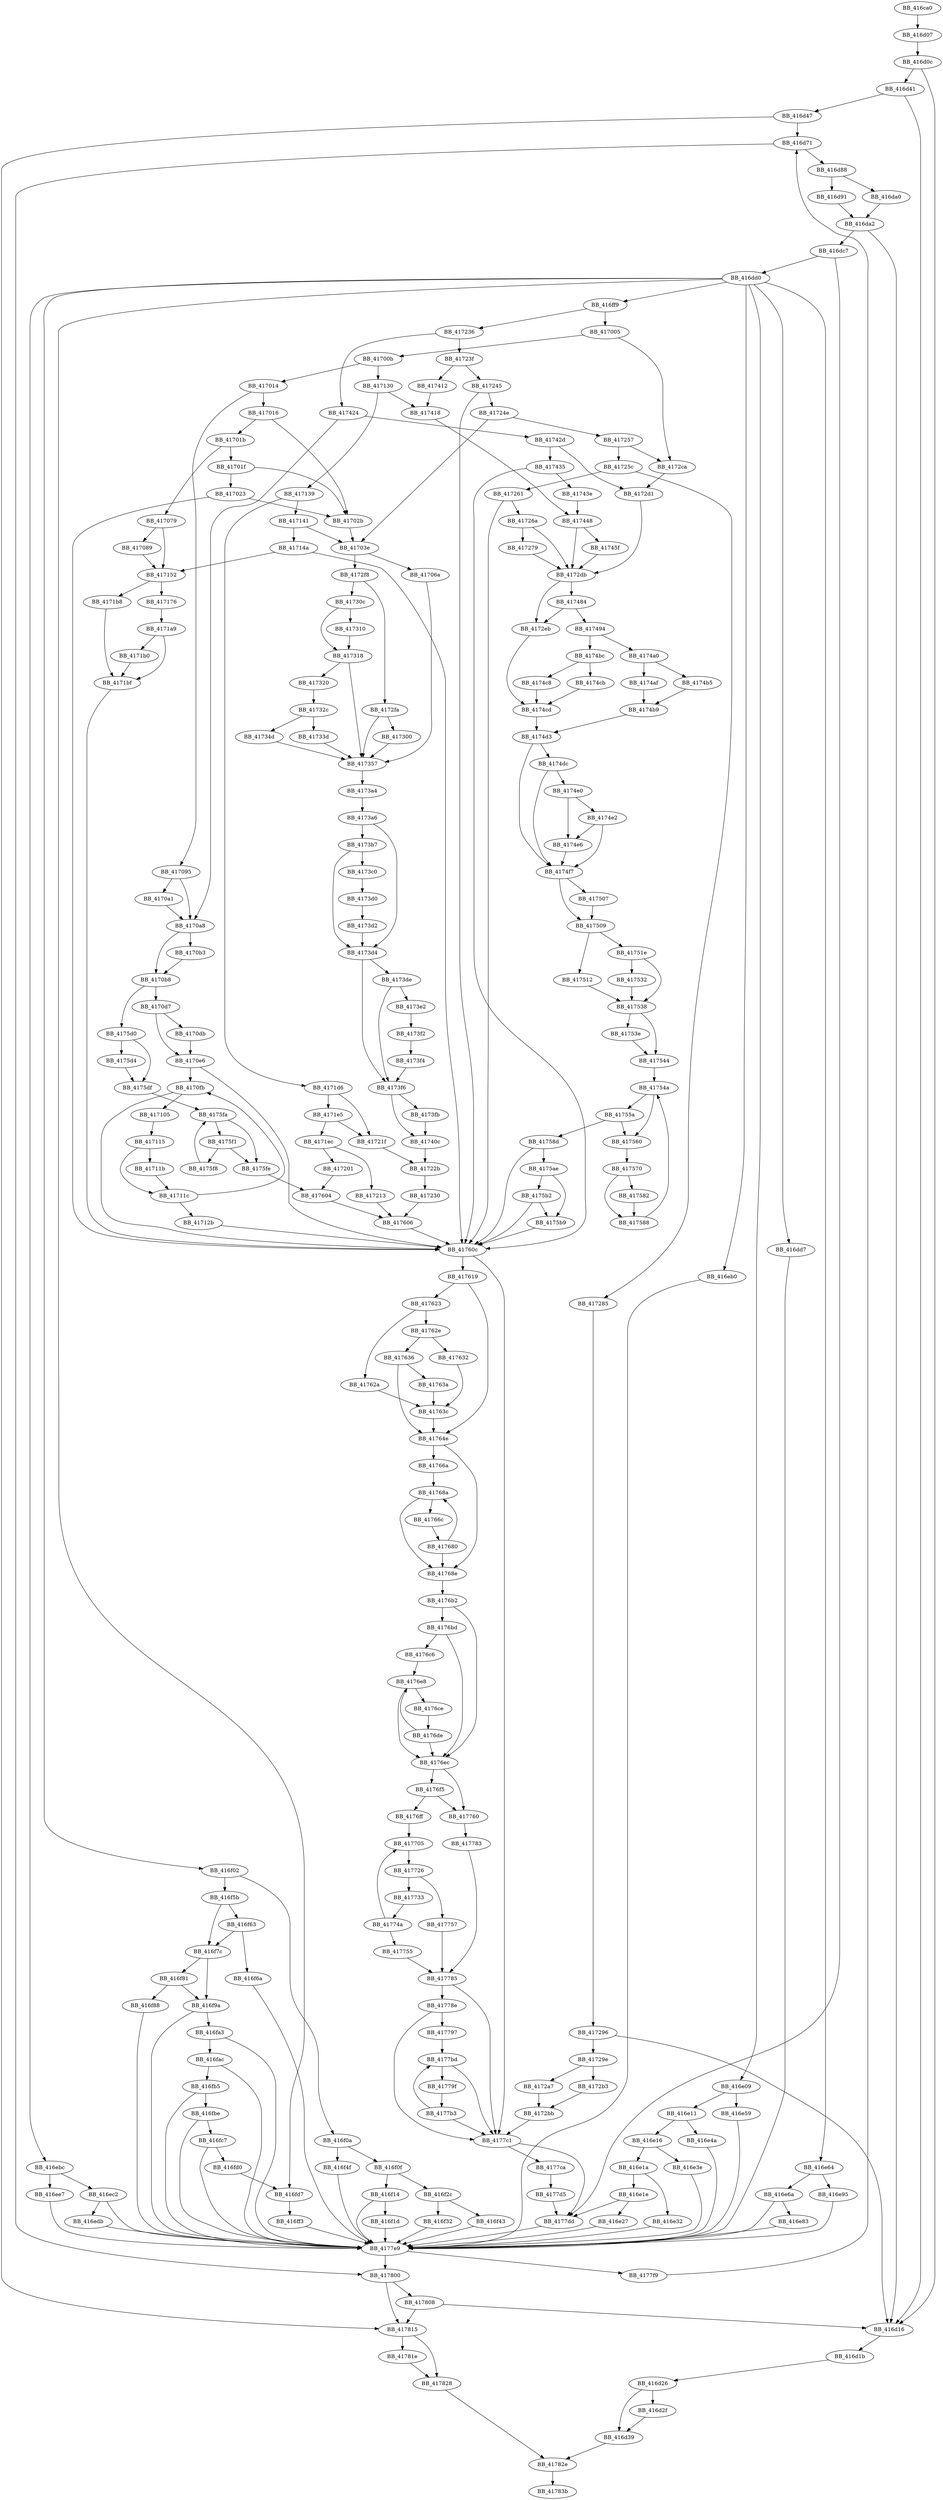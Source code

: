 DiGraph __woutput_s_l{
BB_416ca0->BB_416d07
BB_416d07->BB_416d0c
BB_416d0c->BB_416d16
BB_416d0c->BB_416d41
BB_416d16->BB_416d1b
BB_416d1b->BB_416d26
BB_416d26->BB_416d2f
BB_416d26->BB_416d39
BB_416d2f->BB_416d39
BB_416d39->BB_41782e
BB_416d41->BB_416d16
BB_416d41->BB_416d47
BB_416d47->BB_416d71
BB_416d47->BB_417815
BB_416d71->BB_416d88
BB_416d71->BB_417800
BB_416d88->BB_416d91
BB_416d88->BB_416da0
BB_416d91->BB_416da2
BB_416da0->BB_416da2
BB_416da2->BB_416d16
BB_416da2->BB_416dc7
BB_416dc7->BB_416dd0
BB_416dc7->BB_4177dd
BB_416dd0->BB_416dd7
BB_416dd0->BB_416e09
BB_416dd0->BB_416e64
BB_416dd0->BB_416eb0
BB_416dd0->BB_416ebc
BB_416dd0->BB_416f02
BB_416dd0->BB_416fd7
BB_416dd0->BB_416ff9
BB_416dd7->BB_4177e9
BB_416e09->BB_416e11
BB_416e09->BB_416e59
BB_416e11->BB_416e16
BB_416e11->BB_416e4a
BB_416e16->BB_416e1a
BB_416e16->BB_416e3e
BB_416e1a->BB_416e1e
BB_416e1a->BB_416e32
BB_416e1e->BB_416e27
BB_416e1e->BB_4177dd
BB_416e27->BB_4177e9
BB_416e32->BB_4177e9
BB_416e3e->BB_4177e9
BB_416e4a->BB_4177e9
BB_416e59->BB_4177e9
BB_416e64->BB_416e6a
BB_416e64->BB_416e95
BB_416e6a->BB_416e83
BB_416e6a->BB_4177e9
BB_416e83->BB_4177e9
BB_416e95->BB_4177e9
BB_416eb0->BB_4177e9
BB_416ebc->BB_416ec2
BB_416ebc->BB_416ee7
BB_416ec2->BB_416edb
BB_416ec2->BB_4177e9
BB_416edb->BB_4177e9
BB_416ee7->BB_4177e9
BB_416f02->BB_416f0a
BB_416f02->BB_416f5b
BB_416f0a->BB_416f0f
BB_416f0a->BB_416f4f
BB_416f0f->BB_416f14
BB_416f0f->BB_416f2c
BB_416f14->BB_416f1d
BB_416f14->BB_4177e9
BB_416f1d->BB_4177e9
BB_416f2c->BB_416f32
BB_416f2c->BB_416f43
BB_416f32->BB_4177e9
BB_416f43->BB_4177e9
BB_416f4f->BB_4177e9
BB_416f5b->BB_416f63
BB_416f5b->BB_416f7c
BB_416f63->BB_416f6a
BB_416f63->BB_416f7c
BB_416f6a->BB_4177e9
BB_416f7c->BB_416f81
BB_416f7c->BB_416f9a
BB_416f81->BB_416f88
BB_416f81->BB_416f9a
BB_416f88->BB_4177e9
BB_416f9a->BB_416fa3
BB_416f9a->BB_4177e9
BB_416fa3->BB_416fac
BB_416fa3->BB_4177e9
BB_416fac->BB_416fb5
BB_416fac->BB_4177e9
BB_416fb5->BB_416fbe
BB_416fb5->BB_4177e9
BB_416fbe->BB_416fc7
BB_416fbe->BB_4177e9
BB_416fc7->BB_416fd0
BB_416fc7->BB_4177e9
BB_416fd0->BB_416fd7
BB_416fd7->BB_416ff3
BB_416ff3->BB_4177e9
BB_416ff9->BB_417005
BB_416ff9->BB_417236
BB_417005->BB_41700b
BB_417005->BB_4172ca
BB_41700b->BB_417014
BB_41700b->BB_417130
BB_417014->BB_417016
BB_417014->BB_417095
BB_417016->BB_41701b
BB_417016->BB_41702b
BB_41701b->BB_41701f
BB_41701b->BB_417079
BB_41701f->BB_417023
BB_41701f->BB_41702b
BB_417023->BB_41702b
BB_417023->BB_41760c
BB_41702b->BB_41703e
BB_41703e->BB_41706a
BB_41703e->BB_4172f8
BB_41706a->BB_417357
BB_417079->BB_417089
BB_417079->BB_417152
BB_417089->BB_417152
BB_417095->BB_4170a1
BB_417095->BB_4170a8
BB_4170a1->BB_4170a8
BB_4170a8->BB_4170b3
BB_4170a8->BB_4170b8
BB_4170b3->BB_4170b8
BB_4170b8->BB_4170d7
BB_4170b8->BB_4175d0
BB_4170d7->BB_4170db
BB_4170d7->BB_4170e6
BB_4170db->BB_4170e6
BB_4170e6->BB_4170fb
BB_4170e6->BB_41760c
BB_4170fb->BB_417105
BB_4170fb->BB_41760c
BB_417105->BB_417115
BB_417115->BB_41711b
BB_417115->BB_41711c
BB_41711b->BB_41711c
BB_41711c->BB_4170fb
BB_41711c->BB_41712b
BB_41712b->BB_41760c
BB_417130->BB_417139
BB_417130->BB_417418
BB_417139->BB_417141
BB_417139->BB_4171d6
BB_417141->BB_41703e
BB_417141->BB_41714a
BB_41714a->BB_417152
BB_41714a->BB_41760c
BB_417152->BB_417176
BB_417152->BB_4171b8
BB_417176->BB_4171a9
BB_4171a9->BB_4171b0
BB_4171a9->BB_4171bf
BB_4171b0->BB_4171bf
BB_4171b8->BB_4171bf
BB_4171bf->BB_41760c
BB_4171d6->BB_4171e5
BB_4171d6->BB_41721f
BB_4171e5->BB_4171ec
BB_4171e5->BB_41721f
BB_4171ec->BB_417201
BB_4171ec->BB_417213
BB_417201->BB_417604
BB_417213->BB_417606
BB_41721f->BB_41722b
BB_41722b->BB_417230
BB_417230->BB_417606
BB_417236->BB_41723f
BB_417236->BB_417424
BB_41723f->BB_417245
BB_41723f->BB_417412
BB_417245->BB_41724e
BB_417245->BB_41760c
BB_41724e->BB_41703e
BB_41724e->BB_417257
BB_417257->BB_41725c
BB_417257->BB_4172ca
BB_41725c->BB_417261
BB_41725c->BB_417285
BB_417261->BB_41726a
BB_417261->BB_41760c
BB_41726a->BB_417279
BB_41726a->BB_4172db
BB_417279->BB_4172db
BB_417285->BB_417296
BB_417296->BB_416d16
BB_417296->BB_41729e
BB_41729e->BB_4172a7
BB_41729e->BB_4172b3
BB_4172a7->BB_4172bb
BB_4172b3->BB_4172bb
BB_4172bb->BB_4177c1
BB_4172ca->BB_4172d1
BB_4172d1->BB_4172db
BB_4172db->BB_4172eb
BB_4172db->BB_417484
BB_4172eb->BB_4174cd
BB_4172f8->BB_4172fa
BB_4172f8->BB_41730c
BB_4172fa->BB_417300
BB_4172fa->BB_417357
BB_417300->BB_417357
BB_41730c->BB_417310
BB_41730c->BB_417318
BB_417310->BB_417318
BB_417318->BB_417320
BB_417318->BB_417357
BB_417320->BB_41732c
BB_41732c->BB_41733d
BB_41732c->BB_41734d
BB_41733d->BB_417357
BB_41734d->BB_417357
BB_417357->BB_4173a4
BB_4173a4->BB_4173a6
BB_4173a6->BB_4173b7
BB_4173a6->BB_4173d4
BB_4173b7->BB_4173c0
BB_4173b7->BB_4173d4
BB_4173c0->BB_4173d0
BB_4173d0->BB_4173d2
BB_4173d2->BB_4173d4
BB_4173d4->BB_4173de
BB_4173d4->BB_4173f6
BB_4173de->BB_4173e2
BB_4173de->BB_4173f6
BB_4173e2->BB_4173f2
BB_4173f2->BB_4173f4
BB_4173f4->BB_4173f6
BB_4173f6->BB_4173fb
BB_4173f6->BB_41740c
BB_4173fb->BB_41740c
BB_41740c->BB_41722b
BB_417412->BB_417418
BB_417418->BB_417448
BB_417424->BB_4170a8
BB_417424->BB_41742d
BB_41742d->BB_4172d1
BB_41742d->BB_417435
BB_417435->BB_41743e
BB_417435->BB_41760c
BB_41743e->BB_417448
BB_417448->BB_4172db
BB_417448->BB_41745f
BB_41745f->BB_4172db
BB_417484->BB_4172eb
BB_417484->BB_417494
BB_417494->BB_4174a0
BB_417494->BB_4174bc
BB_4174a0->BB_4174af
BB_4174a0->BB_4174b5
BB_4174af->BB_4174b9
BB_4174b5->BB_4174b9
BB_4174b9->BB_4174d3
BB_4174bc->BB_4174c8
BB_4174bc->BB_4174cb
BB_4174c8->BB_4174cd
BB_4174cb->BB_4174cd
BB_4174cd->BB_4174d3
BB_4174d3->BB_4174dc
BB_4174d3->BB_4174f7
BB_4174dc->BB_4174e0
BB_4174dc->BB_4174f7
BB_4174e0->BB_4174e2
BB_4174e0->BB_4174e6
BB_4174e2->BB_4174e6
BB_4174e2->BB_4174f7
BB_4174e6->BB_4174f7
BB_4174f7->BB_417507
BB_4174f7->BB_417509
BB_417507->BB_417509
BB_417509->BB_417512
BB_417509->BB_41751e
BB_417512->BB_417538
BB_41751e->BB_417532
BB_41751e->BB_417538
BB_417532->BB_417538
BB_417538->BB_41753e
BB_417538->BB_417544
BB_41753e->BB_417544
BB_417544->BB_41754a
BB_41754a->BB_41755a
BB_41754a->BB_417560
BB_41755a->BB_417560
BB_41755a->BB_41758d
BB_417560->BB_417570
BB_417570->BB_417582
BB_417570->BB_417588
BB_417582->BB_417588
BB_417588->BB_41754a
BB_41758d->BB_4175ae
BB_41758d->BB_41760c
BB_4175ae->BB_4175b2
BB_4175ae->BB_4175b9
BB_4175b2->BB_4175b9
BB_4175b2->BB_41760c
BB_4175b9->BB_41760c
BB_4175d0->BB_4175d4
BB_4175d0->BB_4175df
BB_4175d4->BB_4175df
BB_4175df->BB_4175fa
BB_4175f1->BB_4175f8
BB_4175f1->BB_4175fe
BB_4175f8->BB_4175fa
BB_4175fa->BB_4175f1
BB_4175fa->BB_4175fe
BB_4175fe->BB_417604
BB_417604->BB_417606
BB_417606->BB_41760c
BB_41760c->BB_417619
BB_41760c->BB_4177c1
BB_417619->BB_417623
BB_417619->BB_41764e
BB_417623->BB_41762a
BB_417623->BB_41762e
BB_41762a->BB_41763c
BB_41762e->BB_417632
BB_41762e->BB_417636
BB_417632->BB_41763c
BB_417636->BB_41763a
BB_417636->BB_41764e
BB_41763a->BB_41763c
BB_41763c->BB_41764e
BB_41764e->BB_41766a
BB_41764e->BB_41768e
BB_41766a->BB_41768a
BB_41766c->BB_417680
BB_417680->BB_41768a
BB_417680->BB_41768e
BB_41768a->BB_41766c
BB_41768a->BB_41768e
BB_41768e->BB_4176b2
BB_4176b2->BB_4176bd
BB_4176b2->BB_4176ec
BB_4176bd->BB_4176c6
BB_4176bd->BB_4176ec
BB_4176c6->BB_4176e8
BB_4176ce->BB_4176de
BB_4176de->BB_4176e8
BB_4176de->BB_4176ec
BB_4176e8->BB_4176ce
BB_4176e8->BB_4176ec
BB_4176ec->BB_4176f5
BB_4176ec->BB_417760
BB_4176f5->BB_4176ff
BB_4176f5->BB_417760
BB_4176ff->BB_417705
BB_417705->BB_417726
BB_417726->BB_417733
BB_417726->BB_417757
BB_417733->BB_41774a
BB_41774a->BB_417705
BB_41774a->BB_417755
BB_417755->BB_417785
BB_417757->BB_417785
BB_417760->BB_417783
BB_417783->BB_417785
BB_417785->BB_41778e
BB_417785->BB_4177c1
BB_41778e->BB_417797
BB_41778e->BB_4177c1
BB_417797->BB_4177bd
BB_41779f->BB_4177b3
BB_4177b3->BB_4177bd
BB_4177b3->BB_4177c1
BB_4177bd->BB_41779f
BB_4177bd->BB_4177c1
BB_4177c1->BB_4177ca
BB_4177c1->BB_4177dd
BB_4177ca->BB_4177d5
BB_4177d5->BB_4177dd
BB_4177dd->BB_4177e9
BB_4177e9->BB_4177f9
BB_4177e9->BB_417800
BB_4177f9->BB_416d71
BB_417800->BB_417808
BB_417800->BB_417815
BB_417808->BB_416d16
BB_417808->BB_417815
BB_417815->BB_41781e
BB_417815->BB_417828
BB_41781e->BB_417828
BB_417828->BB_41782e
BB_41782e->BB_41783b
}
